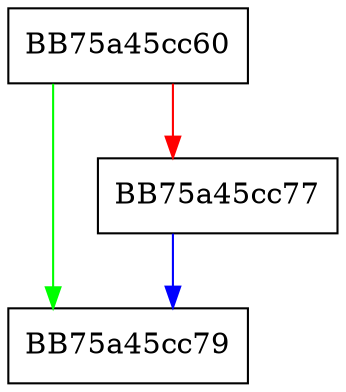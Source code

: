 digraph sqlite3BitvecCreate {
  node [shape="box"];
  graph [splines=ortho];
  BB75a45cc60 -> BB75a45cc79 [color="green"];
  BB75a45cc60 -> BB75a45cc77 [color="red"];
  BB75a45cc77 -> BB75a45cc79 [color="blue"];
}